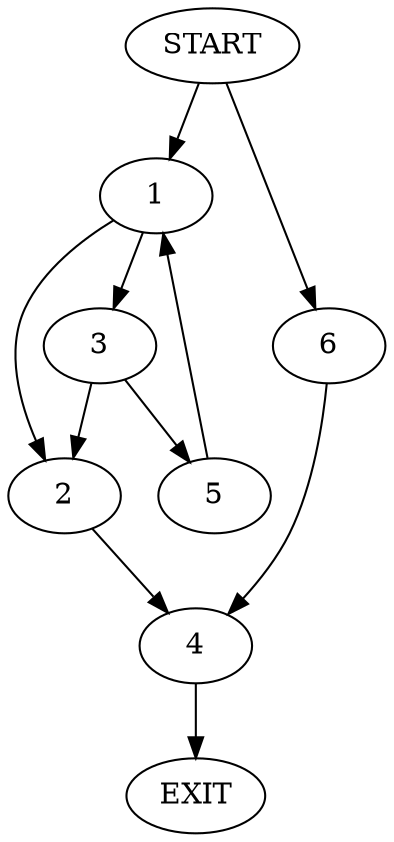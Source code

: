digraph {
0 [label="START"]
7 [label="EXIT"]
0 -> 1
1 -> 2
1 -> 3
2 -> 4
3 -> 2
3 -> 5
5 -> 1
4 -> 7
0 -> 6
6 -> 4
}
